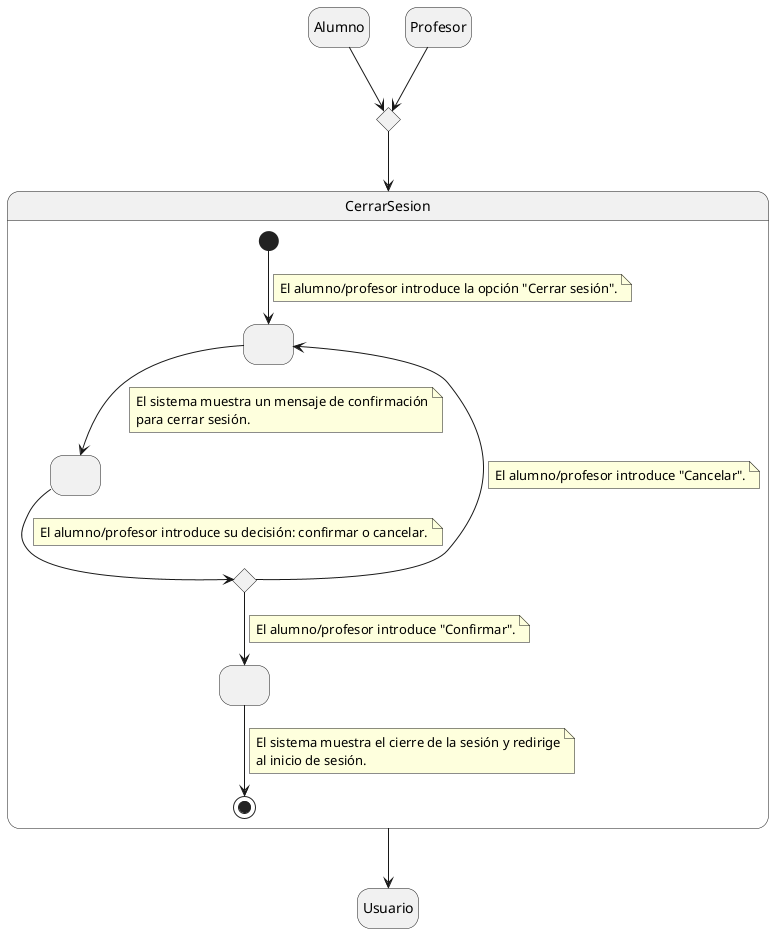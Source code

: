 @startuml CerrarSesion

hide empty description

state choice <<choice>>

Alumno --> choice
Profesor --> choice
choice --> CerrarSesion

state CerrarSesion {
    state " " as Inicio
    state " " as Confirmacion
    state " " as Fin

    [*] --> Inicio
    note on link
        El alumno/profesor introduce la opción "Cerrar sesión".
    end note

    Inicio --> Confirmacion
    note on link
        El sistema muestra un mensaje de confirmación
        para cerrar sesión.
    end note

    state Decisión <<choice>>
    Confirmacion --> Decisión
    note on link
        El alumno/profesor introduce su decisión: confirmar o cancelar.
    end note

    Decisión --> Fin
    note on link
        El alumno/profesor introduce "Confirmar".
    end note

    Decisión --> Inicio
    note on link
        El alumno/profesor introduce "Cancelar".
    end note

    Fin --> [*]
    note on link
        El sistema muestra el cierre de la sesión y redirige
        al inicio de sesión.
    end note
}

CerrarSesion --> Usuario
@enduml
